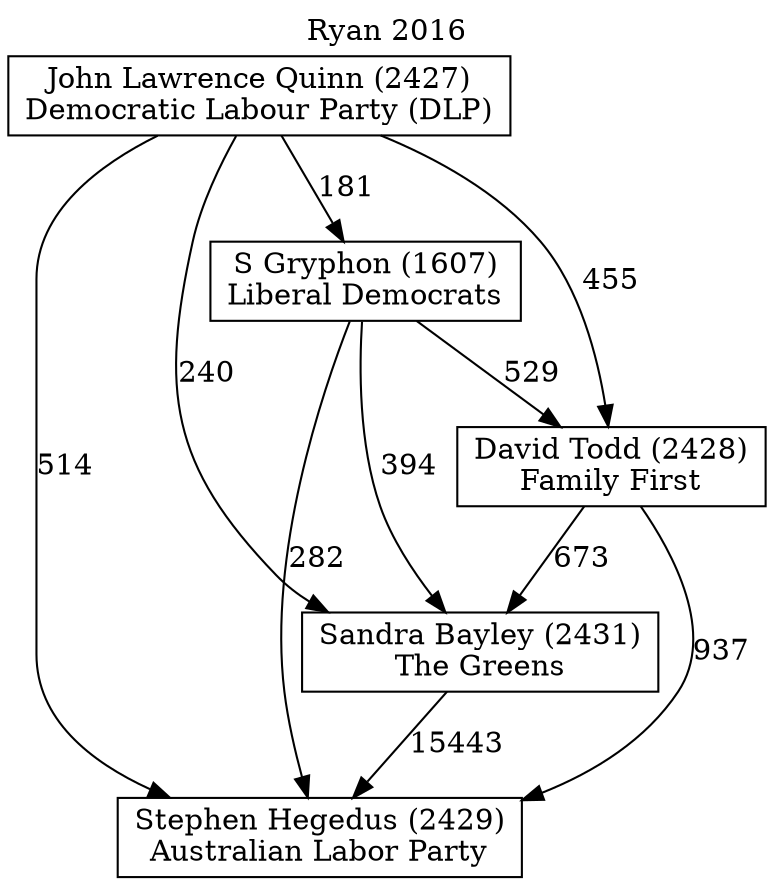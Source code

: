 // House preference flow
digraph "Stephen Hegedus (2429)_Ryan_2016" {
	graph [label="Ryan 2016" labelloc=t mclimit=10]
	node [shape=box]
	"Stephen Hegedus (2429)" [label="Stephen Hegedus (2429)
Australian Labor Party"]
	"Sandra Bayley (2431)" [label="Sandra Bayley (2431)
The Greens"]
	"S Gryphon (1607)" [label="S Gryphon (1607)
Liberal Democrats"]
	"John Lawrence Quinn (2427)" [label="John Lawrence Quinn (2427)
Democratic Labour Party (DLP)"]
	"David Todd (2428)" [label="David Todd (2428)
Family First"]
	"S Gryphon (1607)" -> "Stephen Hegedus (2429)" [label=282]
	"S Gryphon (1607)" -> "David Todd (2428)" [label=529]
	"John Lawrence Quinn (2427)" -> "S Gryphon (1607)" [label=181]
	"Sandra Bayley (2431)" -> "Stephen Hegedus (2429)" [label=15443]
	"John Lawrence Quinn (2427)" -> "Stephen Hegedus (2429)" [label=514]
	"David Todd (2428)" -> "Sandra Bayley (2431)" [label=673]
	"David Todd (2428)" -> "Stephen Hegedus (2429)" [label=937]
	"John Lawrence Quinn (2427)" -> "Sandra Bayley (2431)" [label=240]
	"John Lawrence Quinn (2427)" -> "David Todd (2428)" [label=455]
	"S Gryphon (1607)" -> "Sandra Bayley (2431)" [label=394]
}
